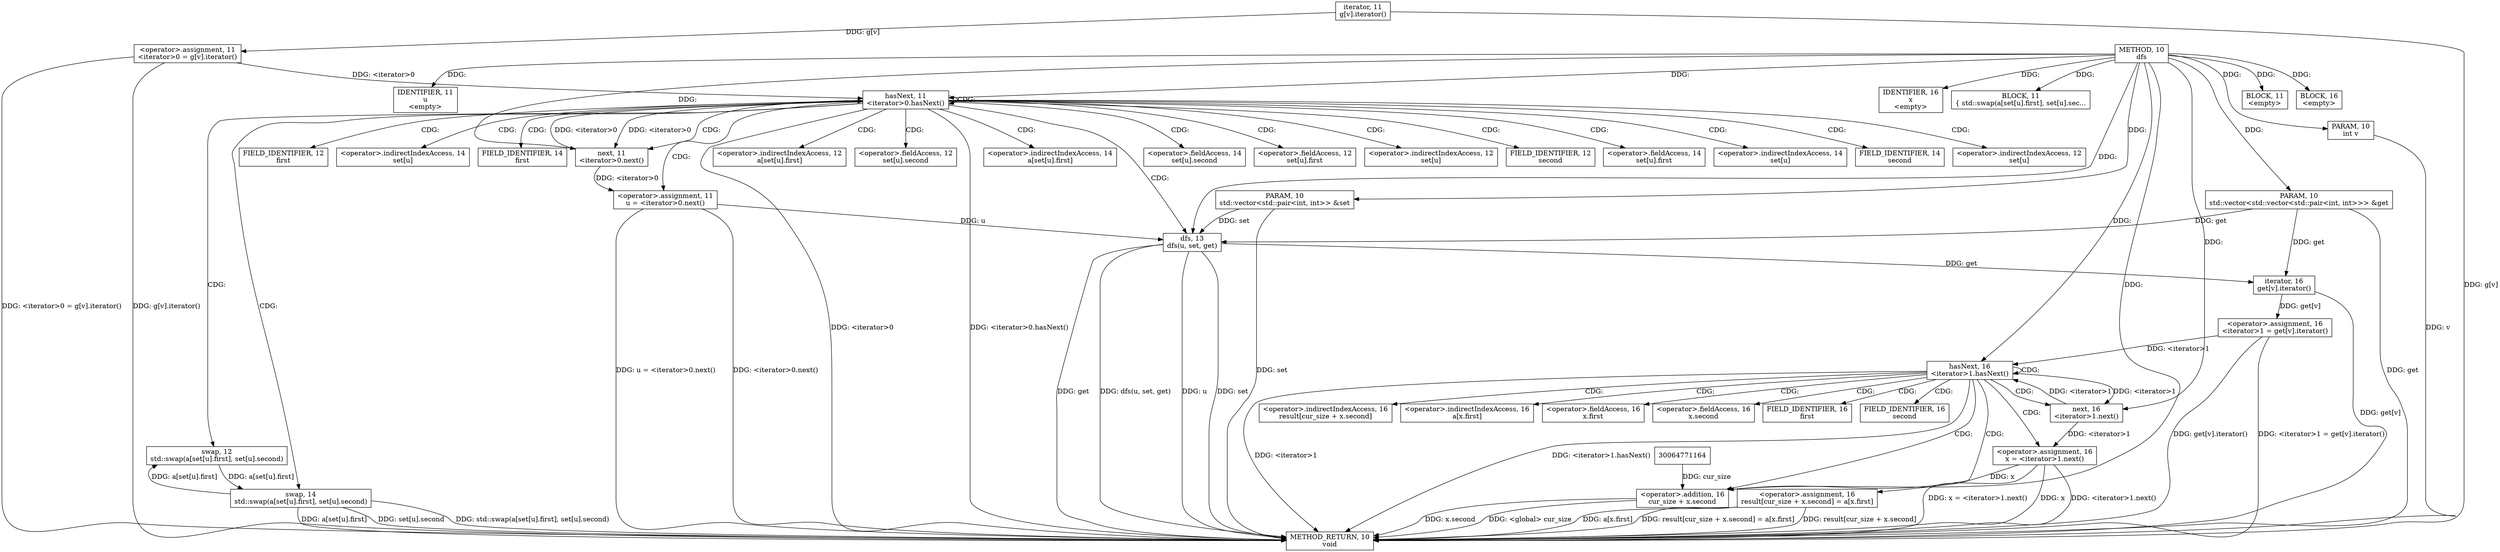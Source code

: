 digraph "dfs" {  
node [shape="rect"];  
"111669149696" [label = <METHOD, 10<BR/>dfs> ]
"128849018880" [label = <METHOD_RETURN, 10<BR/>void> ]
"115964116992" [label = <PARAM, 10<BR/>int v> ]
"115964116993" [label = <PARAM, 10<BR/>std::vector&lt;std::pair&lt;int, int&gt;&gt; &amp;set> ]
"115964116994" [label = <PARAM, 10<BR/>std::vector&lt;std::vector&lt;std::pair&lt;int, int&gt;&gt;&gt; &amp;get> ]
"25769803776" [label = <BLOCK, 11<BR/>&lt;empty&gt;> ]
"25769803777" [label = <BLOCK, 16<BR/>&lt;empty&gt;> ]
"30064771072" [label = <&lt;operator&gt;.assignment, 11<BR/>&lt;iterator&gt;0 = g[v].iterator()> ]
"68719476739" [label = <IDENTIFIER, 11<BR/>u<BR/>&lt;empty&gt;> ]
"30064771091" [label = <&lt;operator&gt;.assignment, 16<BR/>&lt;iterator&gt;1 = get[v].iterator()> ]
"68719476759" [label = <IDENTIFIER, 16<BR/>x<BR/>&lt;empty&gt;> ]
"30064771075" [label = <hasNext, 11<BR/>&lt;iterator&gt;0.hasNext()> ]
"30064771094" [label = <hasNext, 16<BR/>&lt;iterator&gt;1.hasNext()> ]
"30064771073" [label = <iterator, 11<BR/>g[v].iterator()> ]
"30064771076" [label = <&lt;operator&gt;.assignment, 11<BR/>u = &lt;iterator&gt;0.next()> ]
"25769803780" [label = <BLOCK, 11<BR/>{ std::swap(a[set[u].first], set[u].sec...> ]
"30064771092" [label = <iterator, 16<BR/>get[v].iterator()> ]
"30064771095" [label = <&lt;operator&gt;.assignment, 16<BR/>x = &lt;iterator&gt;1.next()> ]
"30064771097" [label = <&lt;operator&gt;.assignment, 16<BR/>result[cur_size + x.second] = a[x.first]> ]
"30064771078" [label = <swap, 12<BR/>std::swap(a[set[u].first], set[u].second)> ]
"30064771084" [label = <dfs, 13<BR/>dfs(u, set, get)> ]
"30064771085" [label = <swap, 14<BR/>std::swap(a[set[u].first], set[u].second)> ]
"30064771077" [label = <next, 11<BR/>&lt;iterator&gt;0.next()> ]
"30064771096" [label = <next, 16<BR/>&lt;iterator&gt;1.next()> ]
"30064771099" [label = <&lt;operator&gt;.addition, 16<BR/>cur_size + x.second> ]
"30064771098" [label = <&lt;operator&gt;.indirectIndexAccess, 16<BR/>result[cur_size + x.second]> ]
"30064771101" [label = <&lt;operator&gt;.indirectIndexAccess, 16<BR/>a[x.first]> ]
"30064771079" [label = <&lt;operator&gt;.indirectIndexAccess, 12<BR/>a[set[u].first]> ]
"30064771082" [label = <&lt;operator&gt;.fieldAccess, 12<BR/>set[u].second> ]
"30064771086" [label = <&lt;operator&gt;.indirectIndexAccess, 14<BR/>a[set[u].first]> ]
"30064771089" [label = <&lt;operator&gt;.fieldAccess, 14<BR/>set[u].second> ]
"30064771102" [label = <&lt;operator&gt;.fieldAccess, 16<BR/>x.first> ]
"30064771080" [label = <&lt;operator&gt;.fieldAccess, 12<BR/>set[u].first> ]
"30064771083" [label = <&lt;operator&gt;.indirectIndexAccess, 12<BR/>set[u]> ]
"55834574849" [label = <FIELD_IDENTIFIER, 12<BR/>second> ]
"30064771087" [label = <&lt;operator&gt;.fieldAccess, 14<BR/>set[u].first> ]
"30064771090" [label = <&lt;operator&gt;.indirectIndexAccess, 14<BR/>set[u]> ]
"55834574851" [label = <FIELD_IDENTIFIER, 14<BR/>second> ]
"30064771100" [label = <&lt;operator&gt;.fieldAccess, 16<BR/>x.second> ]
"55834574853" [label = <FIELD_IDENTIFIER, 16<BR/>first> ]
"30064771081" [label = <&lt;operator&gt;.indirectIndexAccess, 12<BR/>set[u]> ]
"55834574848" [label = <FIELD_IDENTIFIER, 12<BR/>first> ]
"30064771088" [label = <&lt;operator&gt;.indirectIndexAccess, 14<BR/>set[u]> ]
"55834574850" [label = <FIELD_IDENTIFIER, 14<BR/>first> ]
"55834574852" [label = <FIELD_IDENTIFIER, 16<BR/>second> ]
  "115964116992" -> "128849018880"  [ label = "DDG: v"] 
  "115964116993" -> "128849018880"  [ label = "DDG: set"] 
  "115964116994" -> "128849018880"  [ label = "DDG: get"] 
  "30064771073" -> "128849018880"  [ label = "DDG: g[v]"] 
  "30064771072" -> "128849018880"  [ label = "DDG: g[v].iterator()"] 
  "30064771072" -> "128849018880"  [ label = "DDG: &lt;iterator&gt;0 = g[v].iterator()"] 
  "30064771075" -> "128849018880"  [ label = "DDG: &lt;iterator&gt;0"] 
  "30064771075" -> "128849018880"  [ label = "DDG: &lt;iterator&gt;0.hasNext()"] 
  "30064771092" -> "128849018880"  [ label = "DDG: get[v]"] 
  "30064771091" -> "128849018880"  [ label = "DDG: get[v].iterator()"] 
  "30064771091" -> "128849018880"  [ label = "DDG: &lt;iterator&gt;1 = get[v].iterator()"] 
  "30064771094" -> "128849018880"  [ label = "DDG: &lt;iterator&gt;1"] 
  "30064771094" -> "128849018880"  [ label = "DDG: &lt;iterator&gt;1.hasNext()"] 
  "30064771095" -> "128849018880"  [ label = "DDG: x"] 
  "30064771095" -> "128849018880"  [ label = "DDG: &lt;iterator&gt;1.next()"] 
  "30064771095" -> "128849018880"  [ label = "DDG: x = &lt;iterator&gt;1.next()"] 
  "30064771099" -> "128849018880"  [ label = "DDG: &lt;global&gt; cur_size"] 
  "30064771099" -> "128849018880"  [ label = "DDG: x.second"] 
  "30064771097" -> "128849018880"  [ label = "DDG: result[cur_size + x.second]"] 
  "30064771097" -> "128849018880"  [ label = "DDG: a[x.first]"] 
  "30064771097" -> "128849018880"  [ label = "DDG: result[cur_size + x.second] = a[x.first]"] 
  "30064771076" -> "128849018880"  [ label = "DDG: &lt;iterator&gt;0.next()"] 
  "30064771076" -> "128849018880"  [ label = "DDG: u = &lt;iterator&gt;0.next()"] 
  "30064771084" -> "128849018880"  [ label = "DDG: u"] 
  "30064771084" -> "128849018880"  [ label = "DDG: set"] 
  "30064771084" -> "128849018880"  [ label = "DDG: get"] 
  "30064771084" -> "128849018880"  [ label = "DDG: dfs(u, set, get)"] 
  "30064771085" -> "128849018880"  [ label = "DDG: a[set[u].first]"] 
  "30064771085" -> "128849018880"  [ label = "DDG: set[u].second"] 
  "30064771085" -> "128849018880"  [ label = "DDG: std::swap(a[set[u].first], set[u].second)"] 
  "111669149696" -> "115964116992"  [ label = "DDG: "] 
  "111669149696" -> "115964116993"  [ label = "DDG: "] 
  "111669149696" -> "115964116994"  [ label = "DDG: "] 
  "111669149696" -> "25769803776"  [ label = "DDG: "] 
  "111669149696" -> "25769803777"  [ label = "DDG: "] 
  "30064771073" -> "30064771072"  [ label = "DDG: g[v]"] 
  "111669149696" -> "68719476739"  [ label = "DDG: "] 
  "30064771092" -> "30064771091"  [ label = "DDG: get[v]"] 
  "111669149696" -> "68719476759"  [ label = "DDG: "] 
  "30064771072" -> "30064771075"  [ label = "DDG: &lt;iterator&gt;0"] 
  "30064771077" -> "30064771075"  [ label = "DDG: &lt;iterator&gt;0"] 
  "111669149696" -> "30064771075"  [ label = "DDG: "] 
  "30064771077" -> "30064771076"  [ label = "DDG: &lt;iterator&gt;0"] 
  "111669149696" -> "25769803780"  [ label = "DDG: "] 
  "115964116994" -> "30064771092"  [ label = "DDG: get"] 
  "30064771084" -> "30064771092"  [ label = "DDG: get"] 
  "30064771091" -> "30064771094"  [ label = "DDG: &lt;iterator&gt;1"] 
  "30064771096" -> "30064771094"  [ label = "DDG: &lt;iterator&gt;1"] 
  "111669149696" -> "30064771094"  [ label = "DDG: "] 
  "30064771096" -> "30064771095"  [ label = "DDG: &lt;iterator&gt;1"] 
  "30064771075" -> "30064771077"  [ label = "DDG: &lt;iterator&gt;0"] 
  "111669149696" -> "30064771077"  [ label = "DDG: "] 
  "30064771085" -> "30064771078"  [ label = "DDG: a[set[u].first]"] 
  "30064771076" -> "30064771084"  [ label = "DDG: u"] 
  "111669149696" -> "30064771084"  [ label = "DDG: "] 
  "115964116993" -> "30064771084"  [ label = "DDG: set"] 
  "115964116994" -> "30064771084"  [ label = "DDG: get"] 
  "30064771078" -> "30064771085"  [ label = "DDG: a[set[u].first]"] 
  "30064771094" -> "30064771096"  [ label = "DDG: &lt;iterator&gt;1"] 
  "111669149696" -> "30064771096"  [ label = "DDG: "] 
  "30064771164" -> "30064771099"  [ label = "DDG: cur_size"] 
  "111669149696" -> "30064771099"  [ label = "DDG: "] 
  "30064771095" -> "30064771099"  [ label = "DDG: x"] 
  "30064771075" -> "55834574848"  [ label = "CDG: "] 
  "30064771075" -> "55834574849"  [ label = "CDG: "] 
  "30064771075" -> "55834574850"  [ label = "CDG: "] 
  "30064771075" -> "55834574851"  [ label = "CDG: "] 
  "30064771075" -> "30064771090"  [ label = "CDG: "] 
  "30064771075" -> "30064771078"  [ label = "CDG: "] 
  "30064771075" -> "30064771079"  [ label = "CDG: "] 
  "30064771075" -> "30064771080"  [ label = "CDG: "] 
  "30064771075" -> "30064771081"  [ label = "CDG: "] 
  "30064771075" -> "30064771075"  [ label = "CDG: "] 
  "30064771075" -> "30064771076"  [ label = "CDG: "] 
  "30064771075" -> "30064771077"  [ label = "CDG: "] 
  "30064771075" -> "30064771086"  [ label = "CDG: "] 
  "30064771075" -> "30064771087"  [ label = "CDG: "] 
  "30064771075" -> "30064771088"  [ label = "CDG: "] 
  "30064771075" -> "30064771089"  [ label = "CDG: "] 
  "30064771075" -> "30064771082"  [ label = "CDG: "] 
  "30064771075" -> "30064771083"  [ label = "CDG: "] 
  "30064771075" -> "30064771084"  [ label = "CDG: "] 
  "30064771075" -> "30064771085"  [ label = "CDG: "] 
  "30064771094" -> "55834574852"  [ label = "CDG: "] 
  "30064771094" -> "55834574853"  [ label = "CDG: "] 
  "30064771094" -> "30064771094"  [ label = "CDG: "] 
  "30064771094" -> "30064771095"  [ label = "CDG: "] 
  "30064771094" -> "30064771096"  [ label = "CDG: "] 
  "30064771094" -> "30064771097"  [ label = "CDG: "] 
  "30064771094" -> "30064771102"  [ label = "CDG: "] 
  "30064771094" -> "30064771098"  [ label = "CDG: "] 
  "30064771094" -> "30064771099"  [ label = "CDG: "] 
  "30064771094" -> "30064771100"  [ label = "CDG: "] 
  "30064771094" -> "30064771101"  [ label = "CDG: "] 
}

